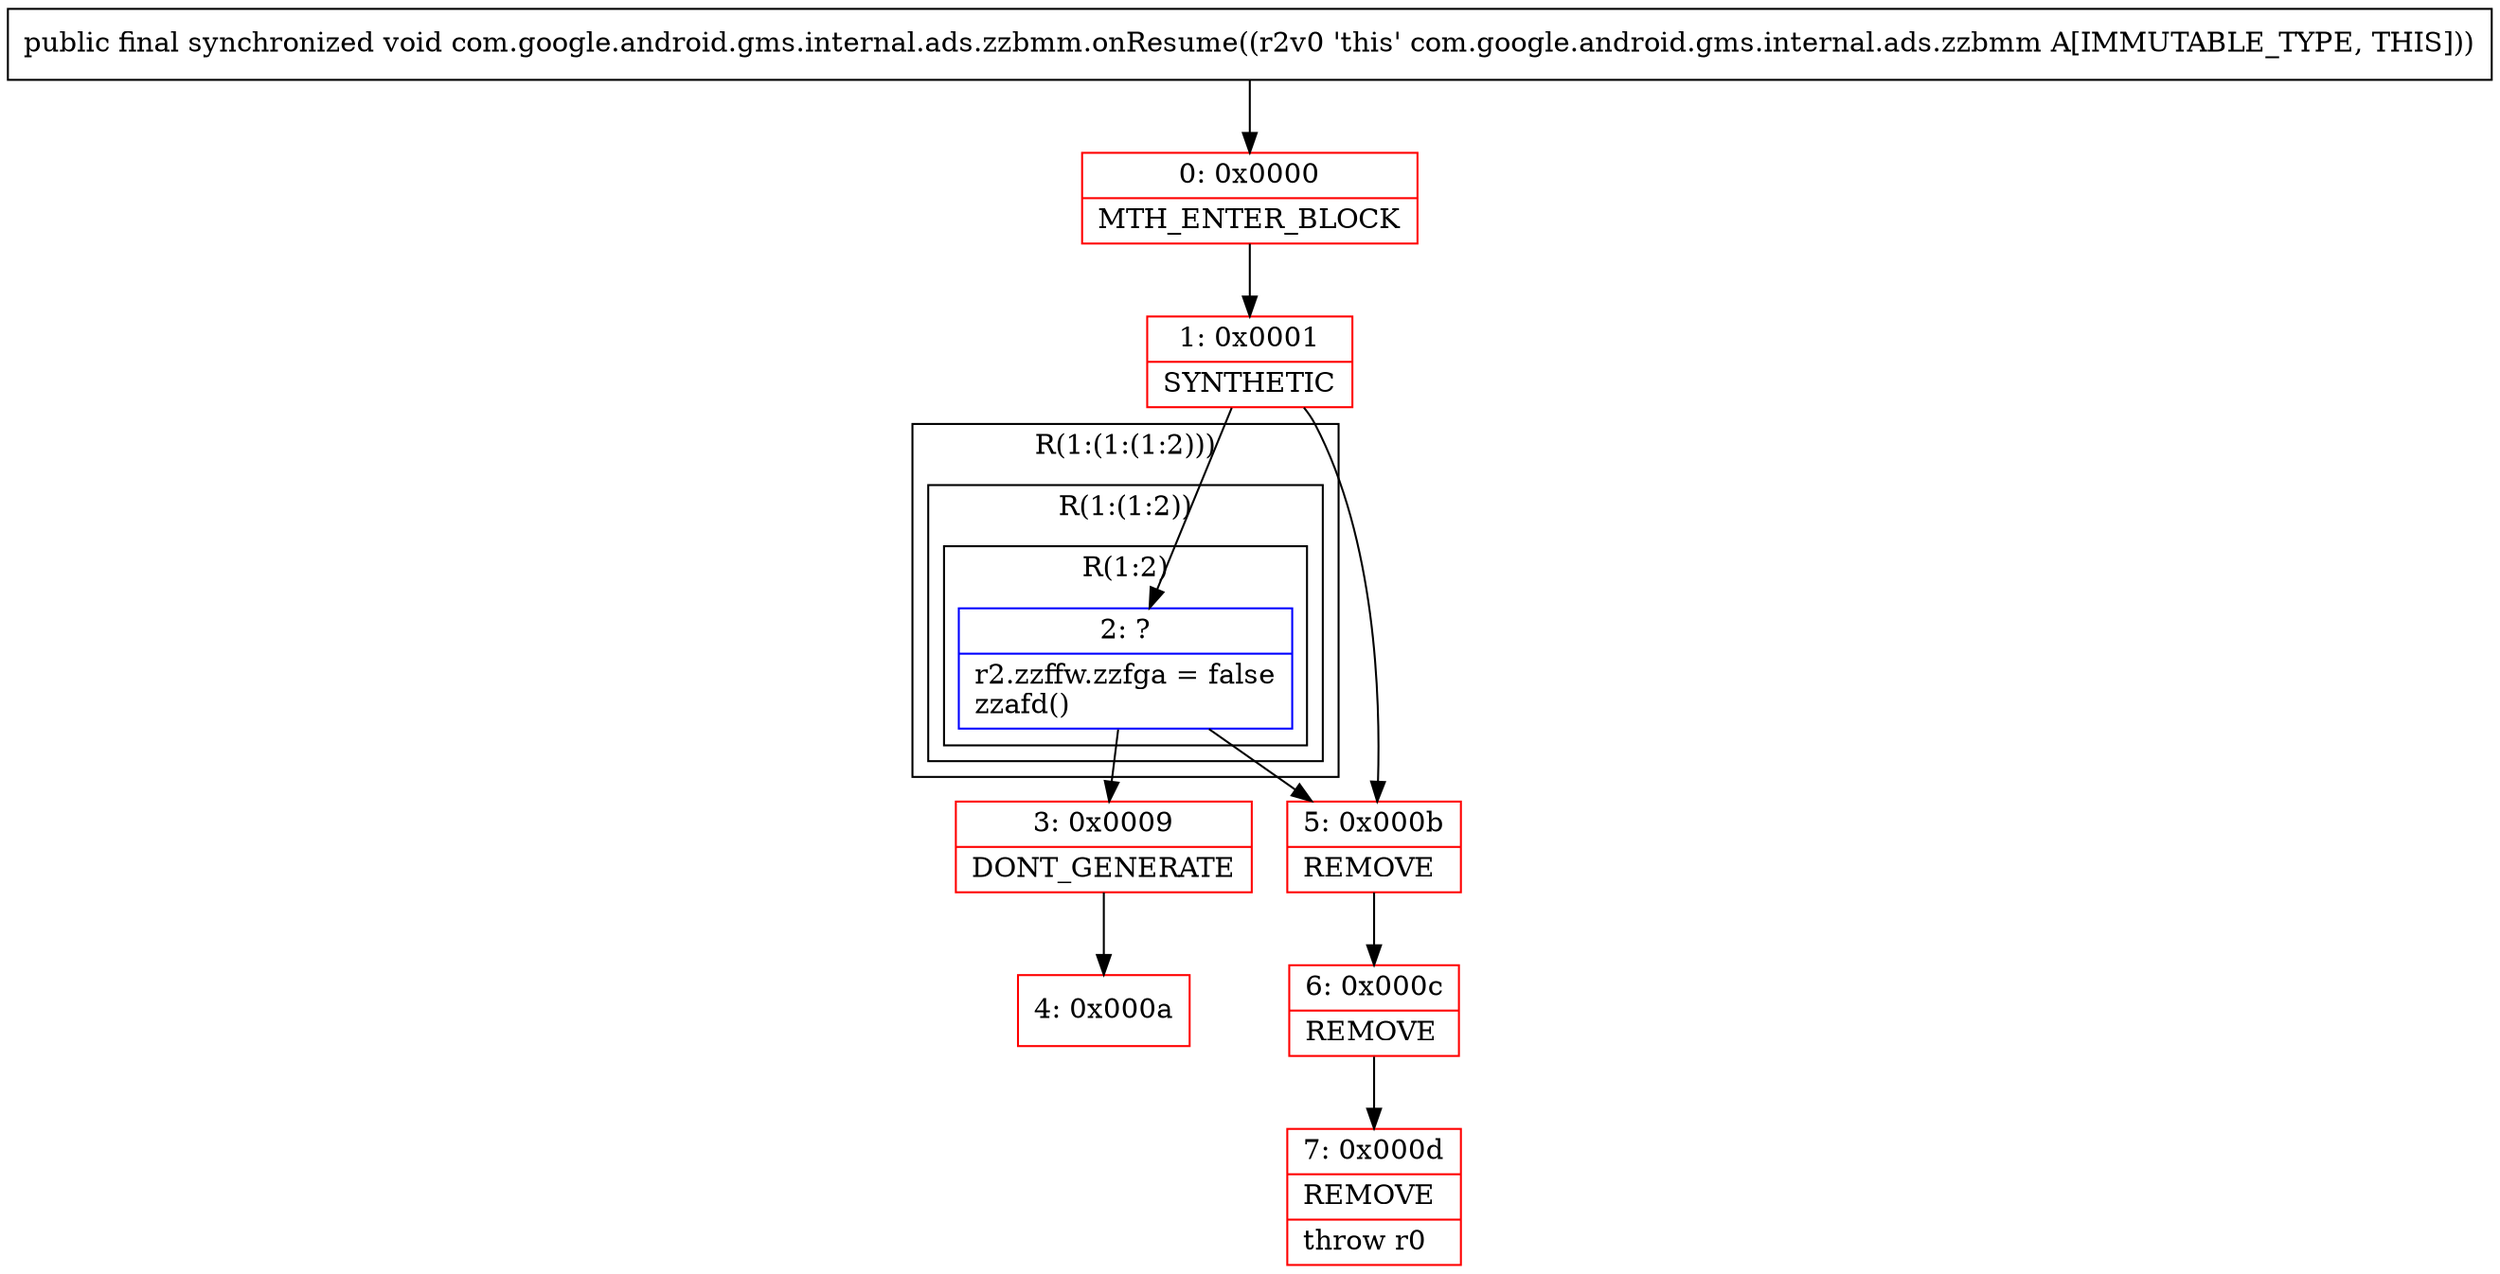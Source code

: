 digraph "CFG forcom.google.android.gms.internal.ads.zzbmm.onResume()V" {
subgraph cluster_Region_491459652 {
label = "R(1:(1:(1:2)))";
node [shape=record,color=blue];
subgraph cluster_Region_867844011 {
label = "R(1:(1:2))";
node [shape=record,color=blue];
subgraph cluster_Region_343458784 {
label = "R(1:2)";
node [shape=record,color=blue];
Node_2 [shape=record,label="{2\:\ ?|r2.zzffw.zzfga = false\lzzafd()\l}"];
}
}
}
Node_0 [shape=record,color=red,label="{0\:\ 0x0000|MTH_ENTER_BLOCK\l}"];
Node_1 [shape=record,color=red,label="{1\:\ 0x0001|SYNTHETIC\l}"];
Node_3 [shape=record,color=red,label="{3\:\ 0x0009|DONT_GENERATE\l}"];
Node_4 [shape=record,color=red,label="{4\:\ 0x000a}"];
Node_5 [shape=record,color=red,label="{5\:\ 0x000b|REMOVE\l}"];
Node_6 [shape=record,color=red,label="{6\:\ 0x000c|REMOVE\l}"];
Node_7 [shape=record,color=red,label="{7\:\ 0x000d|REMOVE\l|throw r0\l}"];
MethodNode[shape=record,label="{public final synchronized void com.google.android.gms.internal.ads.zzbmm.onResume((r2v0 'this' com.google.android.gms.internal.ads.zzbmm A[IMMUTABLE_TYPE, THIS])) }"];
MethodNode -> Node_0;
Node_2 -> Node_3;
Node_2 -> Node_5;
Node_0 -> Node_1;
Node_1 -> Node_2;
Node_1 -> Node_5;
Node_3 -> Node_4;
Node_5 -> Node_6;
Node_6 -> Node_7;
}

